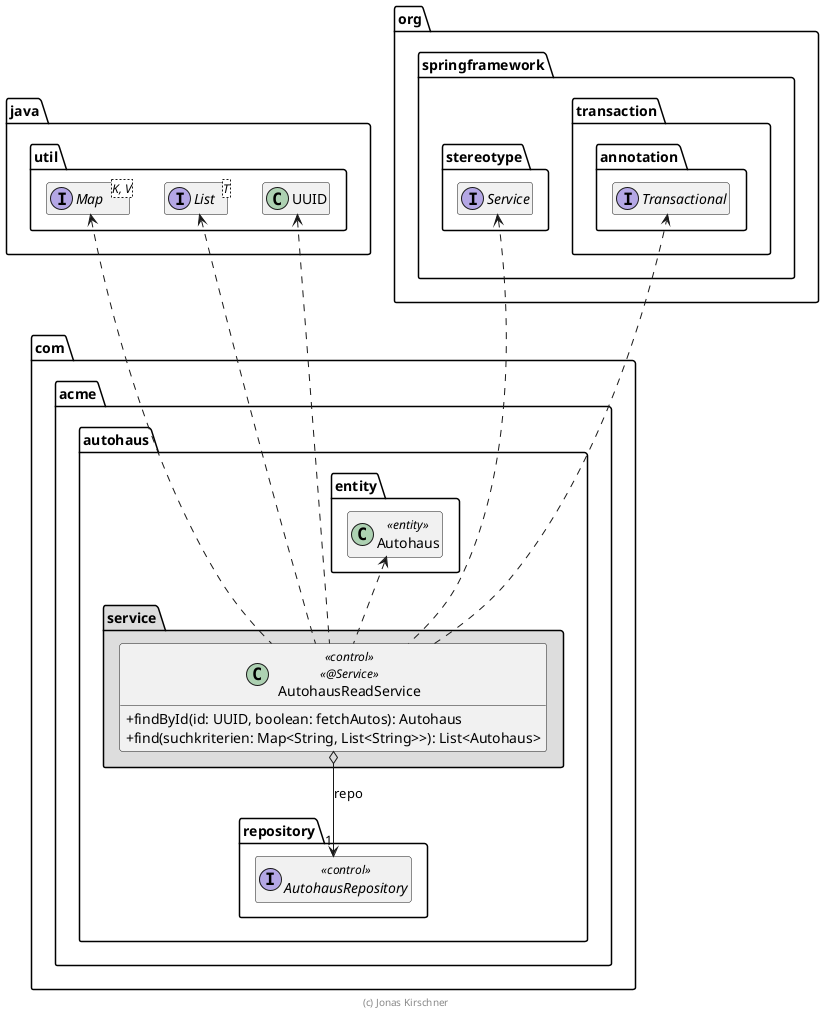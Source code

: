 @startuml AutohausReadService

skinparam classAttributeIconSize 0

package java.util {
    interface List<T>
    interface Map<K, V>
    class UUID
}

package org.springframework {
    package stereotype {
        interface Service
    }

    package transaction.annotation {
        interface Transactional
    }
}

package com.acme.autohaus {
    package entity {
        class Autohaus << entity >>

        Autohaus .up[hidden].> UUID
        Autohaus .up[hidden].> Service
        Autohaus .up[hidden].> Transactional
    }

    package repository {
        interface AutohausRepository << control >>
    }

    package service #DDDDDD {
        class AutohausReadService << control >> << @Service >> {
            + findById(id: UUID, boolean: fetchAutos): Autohaus
            + find(suchkriterien: Map<String, List<String>>): List<Autohaus>
        }

        AutohausReadService o--> "1" AutohausRepository : repo
        AutohausReadService .up.> Autohaus
        AutohausReadService .up.> UUID
        AutohausReadService .up.> List
        AutohausReadService .up.> Map
        AutohausReadService .up.> Service
        AutohausReadService ..> Transactional
    }
}

hide empty members

footer (c) Jonas Kirschner

@enduml
